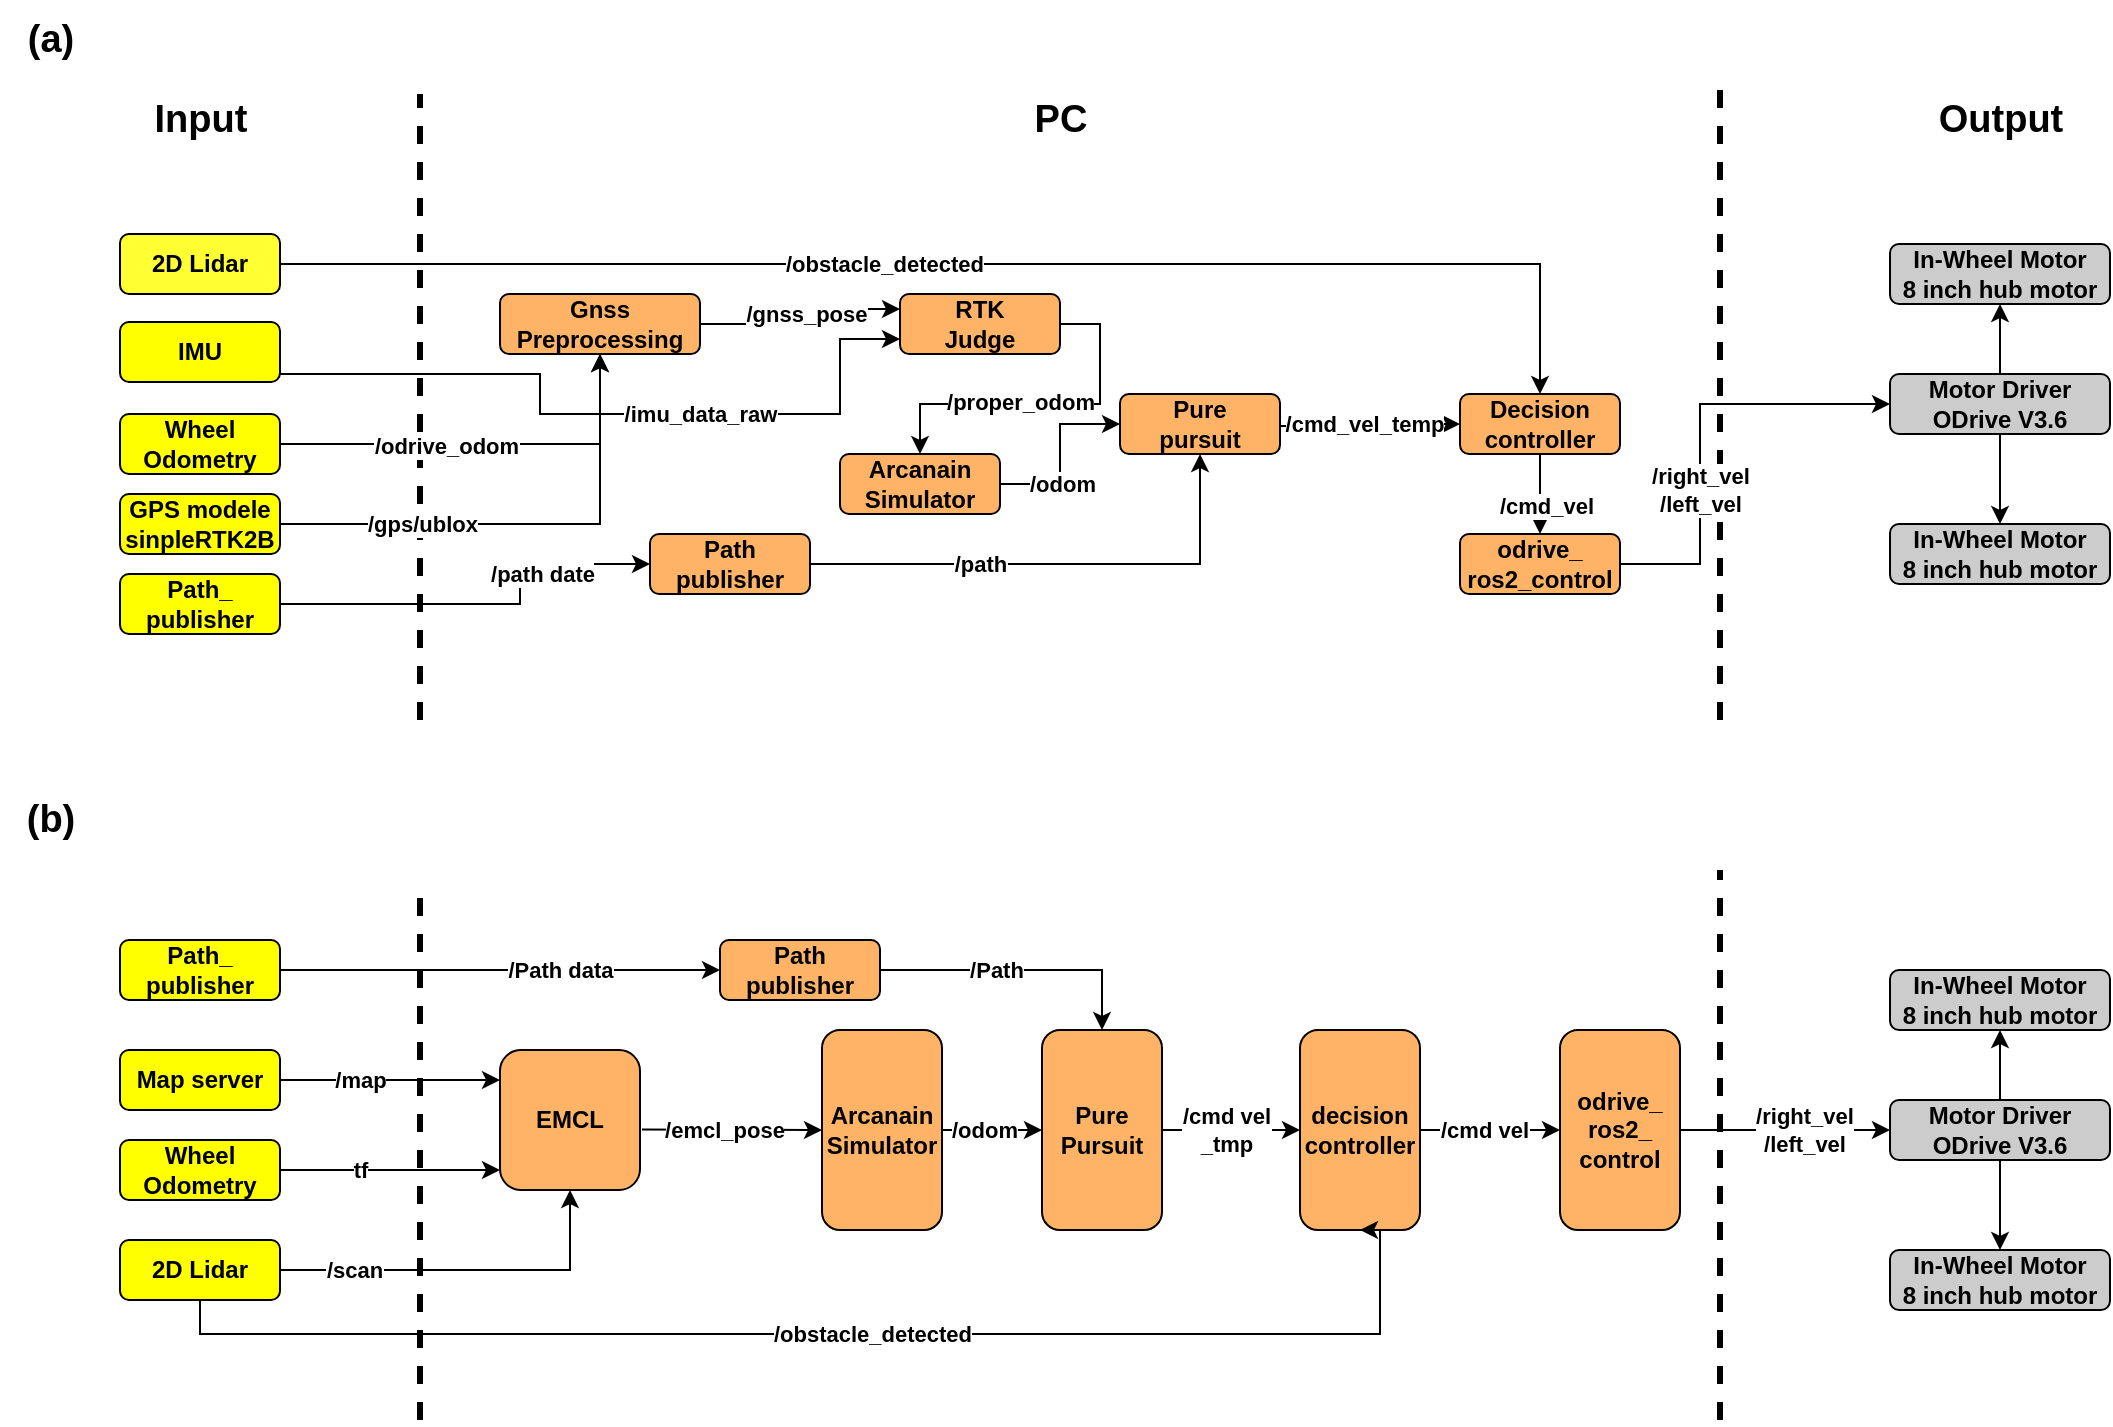 <mxfile>
    <diagram name="Page-1" id="0783ab3e-0a74-02c8-0abd-f7b4e66b4bec">
        <mxGraphModel dx="990" dy="723" grid="1" gridSize="10" guides="1" tooltips="1" connect="1" arrows="1" fold="1" page="1" pageScale="1" pageWidth="850" pageHeight="1100" background="none" math="0" shadow="0">
            <root>
                <mxCell id="0"/>
                <mxCell id="1" parent="0"/>
                <mxCell id="paWgnoQPD8wDNVeEvf1s-59" value="" style="endArrow=none;dashed=1;html=1;rounded=0;jumpSize=16;strokeWidth=3;" parent="1" edge="1">
                    <mxGeometry width="50" height="50" relative="1" as="geometry">
                        <mxPoint x="290" y="410" as="sourcePoint"/>
                        <mxPoint x="290" y="97" as="targetPoint"/>
                    </mxGeometry>
                </mxCell>
                <mxCell id="paWgnoQPD8wDNVeEvf1s-60" value="" style="endArrow=none;dashed=1;html=1;rounded=0;jumpSize=16;strokeWidth=3;" parent="1" edge="1">
                    <mxGeometry width="50" height="50" relative="1" as="geometry">
                        <mxPoint x="940" y="410" as="sourcePoint"/>
                        <mxPoint x="940" y="87" as="targetPoint"/>
                    </mxGeometry>
                </mxCell>
                <mxCell id="paWgnoQPD8wDNVeEvf1s-4" value="2D Lidar" style="rounded=1;whiteSpace=wrap;html=1;fontStyle=1;fillColor=#FFFF33;" parent="1" vertex="1">
                    <mxGeometry x="140" y="167" width="80" height="30" as="geometry"/>
                </mxCell>
                <mxCell id="paWgnoQPD8wDNVeEvf1s-5" value="GPS modele&lt;div&gt;sinpleRTK2B&lt;/div&gt;" style="rounded=1;whiteSpace=wrap;html=1;fontStyle=1;fillColor=#FFFF00;" parent="1" vertex="1">
                    <mxGeometry x="140" y="297" width="80" height="30" as="geometry"/>
                </mxCell>
                <mxCell id="paWgnoQPD8wDNVeEvf1s-6" value="Path_&lt;div&gt;publisher&lt;/div&gt;" style="rounded=1;whiteSpace=wrap;html=1;fontStyle=1;fillColor=#FFFF00;" parent="1" vertex="1">
                    <mxGeometry x="140" y="337" width="80" height="30" as="geometry"/>
                </mxCell>
                <mxCell id="paWgnoQPD8wDNVeEvf1s-7" value="IMU" style="rounded=1;whiteSpace=wrap;html=1;fontStyle=1;fillColor=#FFFF00;" parent="1" vertex="1">
                    <mxGeometry x="140" y="211" width="80" height="30" as="geometry"/>
                </mxCell>
                <mxCell id="paWgnoQPD8wDNVeEvf1s-11" value="Wheel&lt;div&gt;Odometry&lt;/div&gt;" style="rounded=1;whiteSpace=wrap;html=1;fontStyle=1;fillColor=#FFFF00;" parent="1" vertex="1">
                    <mxGeometry x="140" y="257" width="80" height="30" as="geometry"/>
                </mxCell>
                <mxCell id="paWgnoQPD8wDNVeEvf1s-36" style="edgeStyle=orthogonalEdgeStyle;rounded=0;orthogonalLoop=1;jettySize=auto;html=1;exitX=1;exitY=0.5;exitDx=0;exitDy=0;entryX=0;entryY=0.25;entryDx=0;entryDy=0;fontStyle=1" parent="1" source="paWgnoQPD8wDNVeEvf1s-13" target="paWgnoQPD8wDNVeEvf1s-14" edge="1">
                    <mxGeometry relative="1" as="geometry"/>
                </mxCell>
                <mxCell id="paWgnoQPD8wDNVeEvf1s-37" value="/gnss_pose" style="edgeLabel;html=1;align=center;verticalAlign=middle;resizable=0;points=[];fontStyle=1" parent="paWgnoQPD8wDNVeEvf1s-36" vertex="1" connectable="0">
                    <mxGeometry x="0.12" y="-2" relative="1" as="geometry">
                        <mxPoint as="offset"/>
                    </mxGeometry>
                </mxCell>
                <mxCell id="paWgnoQPD8wDNVeEvf1s-13" value="Gnss&lt;div&gt;Preprocessing&lt;/div&gt;" style="rounded=1;whiteSpace=wrap;html=1;fontStyle=1;fillColor=#FFB366;" parent="1" vertex="1">
                    <mxGeometry x="330" y="197" width="100" height="30" as="geometry"/>
                </mxCell>
                <mxCell id="paWgnoQPD8wDNVeEvf1s-38" style="edgeStyle=orthogonalEdgeStyle;rounded=0;orthogonalLoop=1;jettySize=auto;html=1;exitX=1;exitY=0.5;exitDx=0;exitDy=0;entryX=0.5;entryY=0;entryDx=0;entryDy=0;fontStyle=1" parent="1" source="paWgnoQPD8wDNVeEvf1s-14" target="paWgnoQPD8wDNVeEvf1s-17" edge="1">
                    <mxGeometry relative="1" as="geometry"/>
                </mxCell>
                <mxCell id="paWgnoQPD8wDNVeEvf1s-39" value="/proper_odom" style="edgeLabel;html=1;align=center;verticalAlign=middle;resizable=0;points=[];fontStyle=1" parent="paWgnoQPD8wDNVeEvf1s-38" vertex="1" connectable="0">
                    <mxGeometry x="-0.255" y="1" relative="1" as="geometry">
                        <mxPoint x="-35" y="-2" as="offset"/>
                    </mxGeometry>
                </mxCell>
                <mxCell id="paWgnoQPD8wDNVeEvf1s-14" value="RTK&lt;div&gt;Judge&lt;/div&gt;" style="rounded=1;whiteSpace=wrap;html=1;fontStyle=1;fillColor=#FFB366;" parent="1" vertex="1">
                    <mxGeometry x="530" y="197" width="80" height="30" as="geometry"/>
                </mxCell>
                <mxCell id="paWgnoQPD8wDNVeEvf1s-45" style="edgeStyle=orthogonalEdgeStyle;rounded=0;orthogonalLoop=1;jettySize=auto;html=1;exitX=1;exitY=0.5;exitDx=0;exitDy=0;entryX=0.5;entryY=1;entryDx=0;entryDy=0;fontStyle=1" parent="1" source="paWgnoQPD8wDNVeEvf1s-16" target="paWgnoQPD8wDNVeEvf1s-18" edge="1">
                    <mxGeometry relative="1" as="geometry"/>
                </mxCell>
                <mxCell id="paWgnoQPD8wDNVeEvf1s-46" value="/path" style="edgeLabel;html=1;align=center;verticalAlign=middle;resizable=0;points=[];fontStyle=1" parent="paWgnoQPD8wDNVeEvf1s-45" vertex="1" connectable="0">
                    <mxGeometry x="-0.32" relative="1" as="geometry">
                        <mxPoint as="offset"/>
                    </mxGeometry>
                </mxCell>
                <mxCell id="paWgnoQPD8wDNVeEvf1s-16" value="Path&lt;div&gt;publisher&lt;/div&gt;" style="rounded=1;whiteSpace=wrap;html=1;fontStyle=1;fillColor=#FFB366;" parent="1" vertex="1">
                    <mxGeometry x="405" y="317" width="80" height="30" as="geometry"/>
                </mxCell>
                <mxCell id="paWgnoQPD8wDNVeEvf1s-40" style="edgeStyle=orthogonalEdgeStyle;rounded=0;orthogonalLoop=1;jettySize=auto;html=1;exitX=1;exitY=0.5;exitDx=0;exitDy=0;entryX=0;entryY=0.5;entryDx=0;entryDy=0;fontStyle=1" parent="1" source="paWgnoQPD8wDNVeEvf1s-17" target="paWgnoQPD8wDNVeEvf1s-18" edge="1">
                    <mxGeometry relative="1" as="geometry"/>
                </mxCell>
                <mxCell id="paWgnoQPD8wDNVeEvf1s-41" value="/odom" style="edgeLabel;html=1;align=center;verticalAlign=middle;resizable=0;points=[];fontStyle=1" parent="paWgnoQPD8wDNVeEvf1s-40" vertex="1" connectable="0">
                    <mxGeometry x="-0.333" y="-1" relative="1" as="geometry">
                        <mxPoint as="offset"/>
                    </mxGeometry>
                </mxCell>
                <mxCell id="paWgnoQPD8wDNVeEvf1s-17" value="Arcanain&lt;div&gt;Simulator&lt;/div&gt;" style="rounded=1;whiteSpace=wrap;html=1;fontStyle=1;fillColor=#FFB366;" parent="1" vertex="1">
                    <mxGeometry x="500" y="277" width="80" height="30" as="geometry"/>
                </mxCell>
                <mxCell id="paWgnoQPD8wDNVeEvf1s-42" value="/cmd_vel_temp" style="edgeStyle=orthogonalEdgeStyle;rounded=0;orthogonalLoop=1;jettySize=auto;html=1;exitX=1;exitY=0.5;exitDx=0;exitDy=0;entryX=0;entryY=0.5;entryDx=0;entryDy=0;fontStyle=1" parent="1" target="paWgnoQPD8wDNVeEvf1s-19" edge="1">
                    <mxGeometry relative="1" as="geometry">
                        <mxPoint x="716" y="262" as="sourcePoint"/>
                        <mxPoint x="806" y="262" as="targetPoint"/>
                        <Array as="points">
                            <mxPoint x="716" y="263"/>
                            <mxPoint x="750" y="263"/>
                        </Array>
                    </mxGeometry>
                </mxCell>
                <mxCell id="paWgnoQPD8wDNVeEvf1s-18" value="Pure&lt;div&gt;pursuit&lt;/div&gt;" style="rounded=1;whiteSpace=wrap;html=1;fontStyle=1;fillColor=#FFB366;" parent="1" vertex="1">
                    <mxGeometry x="640" y="247" width="80" height="30" as="geometry"/>
                </mxCell>
                <mxCell id="paWgnoQPD8wDNVeEvf1s-43" style="edgeStyle=orthogonalEdgeStyle;rounded=0;orthogonalLoop=1;jettySize=auto;html=1;exitX=0.5;exitY=1;exitDx=0;exitDy=0;entryX=0.5;entryY=0;entryDx=0;entryDy=0;fontStyle=1" parent="1" source="paWgnoQPD8wDNVeEvf1s-19" target="paWgnoQPD8wDNVeEvf1s-22" edge="1">
                    <mxGeometry relative="1" as="geometry"/>
                </mxCell>
                <mxCell id="paWgnoQPD8wDNVeEvf1s-44" value="/cmd_vel" style="edgeLabel;html=1;align=center;verticalAlign=middle;resizable=0;points=[];fontStyle=1" parent="paWgnoQPD8wDNVeEvf1s-43" vertex="1" connectable="0">
                    <mxGeometry x="0.28" y="3" relative="1" as="geometry">
                        <mxPoint as="offset"/>
                    </mxGeometry>
                </mxCell>
                <mxCell id="paWgnoQPD8wDNVeEvf1s-19" value="Decision&lt;div&gt;controller&lt;/div&gt;" style="rounded=1;whiteSpace=wrap;html=1;fontStyle=1;fillColor=#FFB366;" parent="1" vertex="1">
                    <mxGeometry x="810" y="247" width="80" height="30" as="geometry"/>
                </mxCell>
                <mxCell id="paWgnoQPD8wDNVeEvf1s-22" value="odrive_&lt;div&gt;ros2_control&lt;/div&gt;" style="rounded=1;whiteSpace=wrap;html=1;fontStyle=1;fillColor=#FFB366;" parent="1" vertex="1">
                    <mxGeometry x="810" y="317" width="80" height="30" as="geometry"/>
                </mxCell>
                <mxCell id="paWgnoQPD8wDNVeEvf1s-23" value="In-Wheel Motor&lt;div&gt;8 inch hub motor&lt;/div&gt;" style="rounded=1;whiteSpace=wrap;html=1;fontStyle=1;fillColor=#CCCCCC;" parent="1" vertex="1">
                    <mxGeometry x="1025" y="172" width="110" height="30" as="geometry"/>
                </mxCell>
                <mxCell id="paWgnoQPD8wDNVeEvf1s-57" style="edgeStyle=orthogonalEdgeStyle;rounded=0;orthogonalLoop=1;jettySize=auto;html=1;exitX=0.5;exitY=0;exitDx=0;exitDy=0;entryX=0.5;entryY=1;entryDx=0;entryDy=0;" parent="1" source="paWgnoQPD8wDNVeEvf1s-24" target="paWgnoQPD8wDNVeEvf1s-23" edge="1">
                    <mxGeometry relative="1" as="geometry"/>
                </mxCell>
                <mxCell id="paWgnoQPD8wDNVeEvf1s-58" style="edgeStyle=orthogonalEdgeStyle;rounded=0;orthogonalLoop=1;jettySize=auto;html=1;exitX=0.5;exitY=1;exitDx=0;exitDy=0;" parent="1" source="paWgnoQPD8wDNVeEvf1s-24" target="paWgnoQPD8wDNVeEvf1s-25" edge="1">
                    <mxGeometry relative="1" as="geometry"/>
                </mxCell>
                <mxCell id="paWgnoQPD8wDNVeEvf1s-24" value="Motor Driver&lt;div&gt;ODrive V3.6&lt;/div&gt;" style="rounded=1;whiteSpace=wrap;html=1;fontStyle=1;fillColor=#CCCCCC;" parent="1" vertex="1">
                    <mxGeometry x="1025" y="237" width="110" height="30" as="geometry"/>
                </mxCell>
                <mxCell id="paWgnoQPD8wDNVeEvf1s-25" value="In-Wheel Motor&lt;div&gt;8 inch hub motor&lt;/div&gt;" style="rounded=1;whiteSpace=wrap;html=1;fontStyle=1;fillColor=#CCCCCC;" parent="1" vertex="1">
                    <mxGeometry x="1025" y="312" width="110" height="30" as="geometry"/>
                </mxCell>
                <mxCell id="paWgnoQPD8wDNVeEvf1s-30" style="edgeStyle=orthogonalEdgeStyle;rounded=0;orthogonalLoop=1;jettySize=auto;html=1;exitX=1;exitY=0.5;exitDx=0;exitDy=0;entryX=0.5;entryY=0;entryDx=0;entryDy=0;fontStyle=1" parent="1" source="paWgnoQPD8wDNVeEvf1s-4" target="paWgnoQPD8wDNVeEvf1s-19" edge="1">
                    <mxGeometry relative="1" as="geometry"/>
                </mxCell>
                <mxCell id="paWgnoQPD8wDNVeEvf1s-31" value="/obstacle_detected" style="edgeLabel;html=1;align=center;verticalAlign=middle;resizable=0;points=[];fontStyle=1" parent="paWgnoQPD8wDNVeEvf1s-30" vertex="1" connectable="0">
                    <mxGeometry x="-0.133" relative="1" as="geometry">
                        <mxPoint as="offset"/>
                    </mxGeometry>
                </mxCell>
                <mxCell id="paWgnoQPD8wDNVeEvf1s-32" style="edgeStyle=orthogonalEdgeStyle;rounded=0;orthogonalLoop=1;jettySize=auto;html=1;exitX=1;exitY=0.5;exitDx=0;exitDy=0;fontStyle=1" parent="1" source="paWgnoQPD8wDNVeEvf1s-11" target="paWgnoQPD8wDNVeEvf1s-13" edge="1">
                    <mxGeometry relative="1" as="geometry"/>
                </mxCell>
                <mxCell id="paWgnoQPD8wDNVeEvf1s-33" value="/odrive_odom" style="edgeLabel;html=1;align=center;verticalAlign=middle;resizable=0;points=[];fontStyle=1" parent="paWgnoQPD8wDNVeEvf1s-32" vertex="1" connectable="0">
                    <mxGeometry x="-0.193" y="-1" relative="1" as="geometry">
                        <mxPoint as="offset"/>
                    </mxGeometry>
                </mxCell>
                <mxCell id="paWgnoQPD8wDNVeEvf1s-34" style="edgeStyle=orthogonalEdgeStyle;rounded=0;orthogonalLoop=1;jettySize=auto;html=1;exitX=1;exitY=0.5;exitDx=0;exitDy=0;entryX=0.5;entryY=1;entryDx=0;entryDy=0;fontStyle=1" parent="1" source="paWgnoQPD8wDNVeEvf1s-5" target="paWgnoQPD8wDNVeEvf1s-13" edge="1">
                    <mxGeometry relative="1" as="geometry"/>
                </mxCell>
                <mxCell id="paWgnoQPD8wDNVeEvf1s-35" value="/gps/ublox" style="edgeLabel;html=1;align=center;verticalAlign=middle;resizable=0;points=[];fontStyle=1" parent="paWgnoQPD8wDNVeEvf1s-34" vertex="1" connectable="0">
                    <mxGeometry x="-0.425" relative="1" as="geometry">
                        <mxPoint as="offset"/>
                    </mxGeometry>
                </mxCell>
                <mxCell id="paWgnoQPD8wDNVeEvf1s-47" style="edgeStyle=orthogonalEdgeStyle;rounded=0;orthogonalLoop=1;jettySize=auto;html=1;exitX=1;exitY=0.5;exitDx=0;exitDy=0;entryX=0;entryY=0.5;entryDx=0;entryDy=0;fontStyle=1" parent="1" source="paWgnoQPD8wDNVeEvf1s-6" target="paWgnoQPD8wDNVeEvf1s-16" edge="1">
                    <mxGeometry relative="1" as="geometry">
                        <Array as="points">
                            <mxPoint x="340" y="352"/>
                            <mxPoint x="340" y="332"/>
                        </Array>
                    </mxGeometry>
                </mxCell>
                <mxCell id="paWgnoQPD8wDNVeEvf1s-48" value="/path date" style="edgeLabel;html=1;align=center;verticalAlign=middle;resizable=0;points=[];fontStyle=1" parent="paWgnoQPD8wDNVeEvf1s-47" vertex="1" connectable="0">
                    <mxGeometry x="0.096" y="1" relative="1" as="geometry">
                        <mxPoint x="18" y="-14" as="offset"/>
                    </mxGeometry>
                </mxCell>
                <mxCell id="paWgnoQPD8wDNVeEvf1s-49" style="edgeStyle=orthogonalEdgeStyle;rounded=0;orthogonalLoop=1;jettySize=auto;html=1;exitX=1;exitY=0.5;exitDx=0;exitDy=0;entryX=0;entryY=0.75;entryDx=0;entryDy=0;fontStyle=1" parent="1" source="paWgnoQPD8wDNVeEvf1s-7" target="paWgnoQPD8wDNVeEvf1s-14" edge="1">
                    <mxGeometry relative="1" as="geometry">
                        <mxPoint x="380" y="472" as="sourcePoint"/>
                        <mxPoint x="520" y="237" as="targetPoint"/>
                        <Array as="points">
                            <mxPoint x="220" y="237"/>
                            <mxPoint x="350" y="237"/>
                            <mxPoint x="350" y="257"/>
                            <mxPoint x="500" y="257"/>
                            <mxPoint x="500" y="219"/>
                        </Array>
                    </mxGeometry>
                </mxCell>
                <mxCell id="paWgnoQPD8wDNVeEvf1s-50" value="/imu_data_raw" style="edgeLabel;html=1;align=center;verticalAlign=middle;resizable=0;points=[];fontStyle=1" parent="paWgnoQPD8wDNVeEvf1s-49" vertex="1" connectable="0">
                    <mxGeometry x="0.379" relative="1" as="geometry">
                        <mxPoint x="-20" as="offset"/>
                    </mxGeometry>
                </mxCell>
                <mxCell id="paWgnoQPD8wDNVeEvf1s-55" style="edgeStyle=orthogonalEdgeStyle;rounded=0;orthogonalLoop=1;jettySize=auto;html=1;exitX=1;exitY=0.5;exitDx=0;exitDy=0;entryX=0;entryY=0.5;entryDx=0;entryDy=0;fontStyle=1" parent="1" source="paWgnoQPD8wDNVeEvf1s-22" target="paWgnoQPD8wDNVeEvf1s-24" edge="1">
                    <mxGeometry relative="1" as="geometry">
                        <Array as="points">
                            <mxPoint x="930" y="332"/>
                            <mxPoint x="930" y="252"/>
                        </Array>
                    </mxGeometry>
                </mxCell>
                <mxCell id="paWgnoQPD8wDNVeEvf1s-56" value="/right_vel&lt;div&gt;/left_vel&lt;/div&gt;" style="edgeLabel;html=1;align=center;verticalAlign=middle;resizable=0;points=[];fontStyle=1" parent="paWgnoQPD8wDNVeEvf1s-55" vertex="1" connectable="0">
                    <mxGeometry x="-0.285" relative="1" as="geometry">
                        <mxPoint as="offset"/>
                    </mxGeometry>
                </mxCell>
                <mxCell id="paWgnoQPD8wDNVeEvf1s-61" value="Input" style="text;html=1;align=center;verticalAlign=middle;resizable=0;points=[];autosize=1;strokeColor=none;fillColor=none;fontStyle=1;fontSize=19;" parent="1" vertex="1">
                    <mxGeometry x="145" y="90" width="70" height="40" as="geometry"/>
                </mxCell>
                <mxCell id="paWgnoQPD8wDNVeEvf1s-62" value="PC" style="text;html=1;align=center;verticalAlign=middle;resizable=0;points=[];autosize=1;strokeColor=none;fillColor=none;fontStyle=1;fontSize=19;" parent="1" vertex="1">
                    <mxGeometry x="585" y="90" width="50" height="40" as="geometry"/>
                </mxCell>
                <mxCell id="paWgnoQPD8wDNVeEvf1s-63" value="Output" style="text;html=1;align=center;verticalAlign=middle;resizable=0;points=[];autosize=1;strokeColor=none;fillColor=none;fontStyle=1;fontSize=19;" parent="1" vertex="1">
                    <mxGeometry x="1040" y="90" width="80" height="40" as="geometry"/>
                </mxCell>
                <mxCell id="2" value="(a)" style="text;html=1;align=center;verticalAlign=middle;resizable=0;points=[];autosize=1;strokeColor=none;fillColor=none;fontStyle=1;fontSize=19;" parent="1" vertex="1">
                    <mxGeometry x="80" y="50" width="50" height="40" as="geometry"/>
                </mxCell>
                <mxCell id="3" value="(b)" style="text;html=1;align=center;verticalAlign=middle;resizable=0;points=[];autosize=1;strokeColor=none;fillColor=none;fontStyle=1;fontSize=19;" parent="1" vertex="1">
                    <mxGeometry x="80" y="440" width="50" height="40" as="geometry"/>
                </mxCell>
                <mxCell id="4" value="" style="endArrow=none;dashed=1;html=1;rounded=0;jumpSize=16;strokeWidth=3;" parent="1" edge="1">
                    <mxGeometry width="50" height="50" relative="1" as="geometry">
                        <mxPoint x="290" y="760" as="sourcePoint"/>
                        <mxPoint x="290" y="490" as="targetPoint"/>
                    </mxGeometry>
                </mxCell>
                <mxCell id="5" value="" style="endArrow=none;dashed=1;html=1;rounded=0;jumpSize=16;strokeWidth=3;" parent="1" edge="1">
                    <mxGeometry width="50" height="50" relative="1" as="geometry">
                        <mxPoint x="940" y="760" as="sourcePoint"/>
                        <mxPoint x="940" y="485" as="targetPoint"/>
                    </mxGeometry>
                </mxCell>
                <mxCell id="6" value="2D Lidar" style="rounded=1;whiteSpace=wrap;html=1;fontStyle=1;fillColor=#FFFF00;" parent="1" vertex="1">
                    <mxGeometry x="140" y="670" width="80" height="30" as="geometry"/>
                </mxCell>
                <mxCell id="24" style="edgeStyle=none;html=1;exitX=1;exitY=0.5;exitDx=0;exitDy=0;entryX=0;entryY=0.5;entryDx=0;entryDy=0;" parent="1" source="7" target="12" edge="1">
                    <mxGeometry relative="1" as="geometry"/>
                </mxCell>
                <mxCell id="7" value="Path_&lt;div&gt;publisher&lt;/div&gt;" style="rounded=1;whiteSpace=wrap;html=1;fontStyle=1;fillColor=#FFFF00;" parent="1" vertex="1">
                    <mxGeometry x="140" y="520" width="80" height="30" as="geometry"/>
                </mxCell>
                <mxCell id="31" style="edgeStyle=none;html=1;exitX=1;exitY=0.5;exitDx=0;exitDy=0;" parent="1" source="8" edge="1">
                    <mxGeometry relative="1" as="geometry">
                        <mxPoint x="330" y="590" as="targetPoint"/>
                    </mxGeometry>
                </mxCell>
                <mxCell id="8" value="Map server" style="rounded=1;whiteSpace=wrap;html=1;fontStyle=1;fillColor=#FFFF00;" parent="1" vertex="1">
                    <mxGeometry x="140" y="575" width="80" height="30" as="geometry"/>
                </mxCell>
                <mxCell id="30" style="edgeStyle=none;html=1;exitX=1;exitY=0.5;exitDx=0;exitDy=0;" parent="1" source="9" edge="1">
                    <mxGeometry relative="1" as="geometry">
                        <mxPoint x="330" y="635" as="targetPoint"/>
                    </mxGeometry>
                </mxCell>
                <mxCell id="9" value="Wheel&lt;div&gt;Odometry&lt;/div&gt;" style="rounded=1;whiteSpace=wrap;html=1;fontStyle=1;fillColor=#FFFF00;" parent="1" vertex="1">
                    <mxGeometry x="140" y="620" width="80" height="30" as="geometry"/>
                </mxCell>
                <mxCell id="11" value="EMCL" style="rounded=1;whiteSpace=wrap;html=1;fontStyle=1;fillColor=#FFB366;" parent="1" vertex="1">
                    <mxGeometry x="330" y="575" width="70" height="70" as="geometry"/>
                </mxCell>
                <mxCell id="12" value="Path&lt;div&gt;publisher&lt;/div&gt;" style="rounded=1;whiteSpace=wrap;html=1;fontStyle=1;fillColor=#FFB366;" parent="1" vertex="1">
                    <mxGeometry x="440" y="520" width="80" height="30" as="geometry"/>
                </mxCell>
                <mxCell id="41" style="edgeStyle=none;html=1;exitX=1;exitY=0.5;exitDx=0;exitDy=0;entryX=0;entryY=0.5;entryDx=0;entryDy=0;" parent="1" source="14" target="15" edge="1">
                    <mxGeometry relative="1" as="geometry"/>
                </mxCell>
                <mxCell id="14" value="Arcanain&lt;br&gt;Simulator" style="rounded=1;whiteSpace=wrap;html=1;fontStyle=1;fillColor=#FFB366;" parent="1" vertex="1">
                    <mxGeometry x="491" y="565" width="60" height="100" as="geometry"/>
                </mxCell>
                <mxCell id="45" style="edgeStyle=none;html=1;exitX=1;exitY=0.5;exitDx=0;exitDy=0;entryX=0;entryY=0.5;entryDx=0;entryDy=0;" parent="1" source="15" target="16" edge="1">
                    <mxGeometry relative="1" as="geometry"/>
                </mxCell>
                <mxCell id="15" value="Pure Pursuit" style="rounded=1;whiteSpace=wrap;html=1;fontStyle=1;fillColor=#FFB366;" parent="1" vertex="1">
                    <mxGeometry x="601" y="565" width="60" height="100" as="geometry"/>
                </mxCell>
                <mxCell id="47" style="edgeStyle=none;html=1;exitX=1;exitY=0.5;exitDx=0;exitDy=0;entryX=0;entryY=0.5;entryDx=0;entryDy=0;" parent="1" source="16" target="17" edge="1">
                    <mxGeometry relative="1" as="geometry"/>
                </mxCell>
                <mxCell id="16" value="decision&lt;div&gt;controller&lt;/div&gt;" style="rounded=1;whiteSpace=wrap;html=1;fontStyle=1;fillColor=#FFB366;" parent="1" vertex="1">
                    <mxGeometry x="730" y="565" width="60" height="100" as="geometry"/>
                </mxCell>
                <mxCell id="49" style="edgeStyle=none;html=1;exitX=1;exitY=0.5;exitDx=0;exitDy=0;entryX=0;entryY=0.5;entryDx=0;entryDy=0;" parent="1" source="17" target="22" edge="1">
                    <mxGeometry relative="1" as="geometry"/>
                </mxCell>
                <mxCell id="17" value="odrive_&lt;div&gt;ros2_&lt;br&gt;control&lt;/div&gt;" style="rounded=1;whiteSpace=wrap;html=1;fontStyle=1;fillColor=#FFB366;" parent="1" vertex="1">
                    <mxGeometry x="860" y="565" width="60" height="100" as="geometry"/>
                </mxCell>
                <mxCell id="19" value="In-Wheel Motor&lt;div&gt;8 inch hub motor&lt;/div&gt;" style="rounded=1;whiteSpace=wrap;html=1;fontStyle=1;fillColor=#CCCCCC;" parent="1" vertex="1">
                    <mxGeometry x="1025" y="535" width="110" height="30" as="geometry"/>
                </mxCell>
                <mxCell id="20" style="edgeStyle=orthogonalEdgeStyle;rounded=0;orthogonalLoop=1;jettySize=auto;html=1;exitX=0.5;exitY=0;exitDx=0;exitDy=0;entryX=0.5;entryY=1;entryDx=0;entryDy=0;" parent="1" source="22" target="19" edge="1">
                    <mxGeometry relative="1" as="geometry"/>
                </mxCell>
                <mxCell id="21" style="edgeStyle=orthogonalEdgeStyle;rounded=0;orthogonalLoop=1;jettySize=auto;html=1;exitX=0.5;exitY=1;exitDx=0;exitDy=0;" parent="1" source="22" target="23" edge="1">
                    <mxGeometry relative="1" as="geometry"/>
                </mxCell>
                <mxCell id="22" value="Motor Driver&lt;div&gt;ODrive V3.6&lt;/div&gt;" style="rounded=1;whiteSpace=wrap;html=1;fontStyle=1;fillColor=#CCCCCC;" parent="1" vertex="1">
                    <mxGeometry x="1025" y="600" width="110" height="30" as="geometry"/>
                </mxCell>
                <mxCell id="23" value="In-Wheel Motor&lt;div&gt;8 inch hub motor&lt;/div&gt;" style="rounded=1;whiteSpace=wrap;html=1;fontStyle=1;fillColor=#CCCCCC;" parent="1" vertex="1">
                    <mxGeometry x="1025" y="675" width="110" height="30" as="geometry"/>
                </mxCell>
                <mxCell id="26" value="/Path data" style="edgeLabel;html=1;align=center;verticalAlign=middle;resizable=0;points=[];fontStyle=1" parent="1" vertex="1" connectable="0">
                    <mxGeometry x="360.003" y="534.995" as="geometry"/>
                </mxCell>
                <mxCell id="32" value="/map" style="edgeLabel;html=1;align=center;verticalAlign=middle;resizable=0;points=[];fontStyle=1" parent="1" vertex="1" connectable="0">
                    <mxGeometry x="260.003" y="589.995" as="geometry"/>
                </mxCell>
                <mxCell id="33" value="tf" style="edgeLabel;html=1;align=center;verticalAlign=middle;resizable=0;points=[];fontStyle=1" parent="1" vertex="1" connectable="0">
                    <mxGeometry x="260.003" y="634.995" as="geometry"/>
                </mxCell>
                <mxCell id="35" style="edgeStyle=orthogonalEdgeStyle;rounded=0;orthogonalLoop=1;jettySize=auto;html=1;fontStyle=1;entryX=0.5;entryY=1;entryDx=0;entryDy=0;" parent="1" source="6" target="11" edge="1">
                    <mxGeometry relative="1" as="geometry">
                        <mxPoint x="224" y="685" as="sourcePoint"/>
                        <mxPoint x="414" y="650" as="targetPoint"/>
                        <Array as="points">
                            <mxPoint x="365" y="685"/>
                        </Array>
                    </mxGeometry>
                </mxCell>
                <mxCell id="36" value="/scan" style="edgeLabel;html=1;align=center;verticalAlign=middle;resizable=0;points=[];fontStyle=1" parent="35" vertex="1" connectable="0">
                    <mxGeometry x="-0.32" relative="1" as="geometry">
                        <mxPoint x="-26" as="offset"/>
                    </mxGeometry>
                </mxCell>
                <mxCell id="37" style="edgeStyle=none;html=1;exitX=1;exitY=0.5;exitDx=0;exitDy=0;entryX=0;entryY=0.5;entryDx=0;entryDy=0;" parent="1" target="14" edge="1">
                    <mxGeometry relative="1" as="geometry">
                        <mxPoint x="471" y="615" as="targetPoint"/>
                        <mxPoint x="401" y="614.81" as="sourcePoint"/>
                    </mxGeometry>
                </mxCell>
                <mxCell id="38" value="/emcl_pose" style="edgeLabel;html=1;align=center;verticalAlign=middle;resizable=0;points=[];fontStyle=1" parent="1" vertex="1" connectable="0">
                    <mxGeometry x="442.005" y="615" as="geometry"/>
                </mxCell>
                <mxCell id="39" style="edgeStyle=orthogonalEdgeStyle;rounded=0;orthogonalLoop=1;jettySize=auto;html=1;fontStyle=1;entryX=0.5;entryY=1;entryDx=0;entryDy=0;" parent="1" target="16" edge="1">
                    <mxGeometry relative="1" as="geometry">
                        <mxPoint x="180" y="700" as="sourcePoint"/>
                        <mxPoint x="780" y="670" as="targetPoint"/>
                        <Array as="points">
                            <mxPoint x="180" y="717"/>
                            <mxPoint x="770" y="717"/>
                        </Array>
                    </mxGeometry>
                </mxCell>
                <mxCell id="40" value="/obstacle_detected" style="edgeLabel;html=1;align=center;verticalAlign=middle;resizable=0;points=[];fontStyle=1" parent="39" vertex="1" connectable="0">
                    <mxGeometry x="0.379" relative="1" as="geometry">
                        <mxPoint x="-109" as="offset"/>
                    </mxGeometry>
                </mxCell>
                <mxCell id="42" value="/odom" style="edgeLabel;html=1;align=center;verticalAlign=middle;resizable=0;points=[];fontStyle=1" parent="1" vertex="1" connectable="0">
                    <mxGeometry x="572.005" y="615" as="geometry"/>
                </mxCell>
                <mxCell id="43" style="edgeStyle=orthogonalEdgeStyle;rounded=0;orthogonalLoop=1;jettySize=auto;html=1;entryX=0.5;entryY=0;entryDx=0;entryDy=0;fontStyle=1" parent="1" source="12" target="15" edge="1">
                    <mxGeometry relative="1" as="geometry">
                        <mxPoint x="250.0" y="518" as="sourcePoint"/>
                        <mxPoint x="880" y="583" as="targetPoint"/>
                    </mxGeometry>
                </mxCell>
                <mxCell id="44" value="/Path" style="edgeLabel;html=1;align=center;verticalAlign=middle;resizable=0;points=[];fontStyle=1" parent="43" vertex="1" connectable="0">
                    <mxGeometry x="-0.133" relative="1" as="geometry">
                        <mxPoint x="-3" as="offset"/>
                    </mxGeometry>
                </mxCell>
                <mxCell id="46" value="/cmd vel&lt;br&gt;_tmp" style="edgeLabel;html=1;align=center;verticalAlign=middle;resizable=0;points=[];fontStyle=1" parent="1" vertex="1" connectable="0">
                    <mxGeometry x="693.005" y="615" as="geometry"/>
                </mxCell>
                <mxCell id="48" value="/cmd vel" style="edgeLabel;html=1;align=center;verticalAlign=middle;resizable=0;points=[];fontStyle=1" parent="1" vertex="1" connectable="0">
                    <mxGeometry x="821.995" y="615" as="geometry"/>
                </mxCell>
                <mxCell id="50" value="/right_vel&lt;br&gt;/left_vel" style="edgeLabel;html=1;align=center;verticalAlign=middle;resizable=0;points=[];fontStyle=1" parent="1" vertex="1" connectable="0">
                    <mxGeometry x="982.005" y="615" as="geometry"/>
                </mxCell>
            </root>
        </mxGraphModel>
    </diagram>
</mxfile>